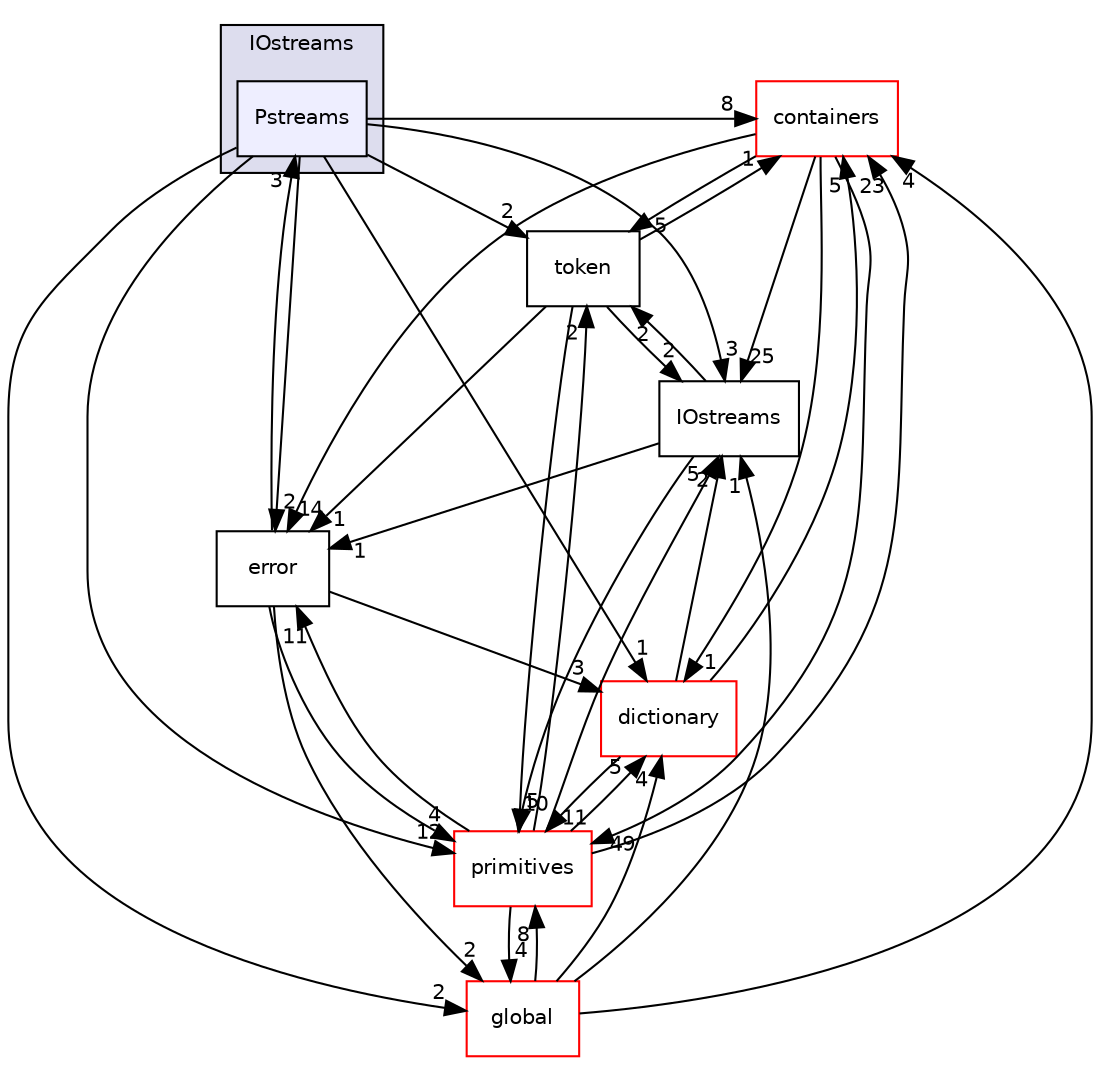 digraph "src/OpenFOAM/db/IOstreams/Pstreams" {
  bgcolor=transparent;
  compound=true
  node [ fontsize="10", fontname="Helvetica"];
  edge [ labelfontsize="10", labelfontname="Helvetica"];
  subgraph clusterdir_466e4f5b4cc1582939ab4ceba36098d8 {
    graph [ bgcolor="#ddddee", pencolor="black", label="IOstreams" fontname="Helvetica", fontsize="10", URL="dir_466e4f5b4cc1582939ab4ceba36098d8.html"]
  dir_b0a74f56c151a0d905a130de42a6b451 [shape=box, label="Pstreams", style="filled", fillcolor="#eeeeff", pencolor="black", URL="dir_b0a74f56c151a0d905a130de42a6b451.html"];
  }
  dir_19d0872053bde092be81d7fe3f56cbf7 [shape=box label="containers" color="red" URL="dir_19d0872053bde092be81d7fe3f56cbf7.html"];
  dir_d7bb18f9aea880d5d260c6eb9634ad53 [shape=box label="token" URL="dir_d7bb18f9aea880d5d260c6eb9634ad53.html"];
  dir_43e4f3d5f4ba74ef6e29186317ac2bae [shape=box label="dictionary" color="red" URL="dir_43e4f3d5f4ba74ef6e29186317ac2bae.html"];
  dir_8583492183f4d27c76555f8f333dd07b [shape=box label="global" color="red" URL="dir_8583492183f4d27c76555f8f333dd07b.html"];
  dir_3e50f45338116b169052b428016851aa [shape=box label="primitives" color="red" URL="dir_3e50f45338116b169052b428016851aa.html"];
  dir_5b778b533e0642b15b61ea7e4b236f8c [shape=box label="error" URL="dir_5b778b533e0642b15b61ea7e4b236f8c.html"];
  dir_3bcf6d087081efad30da69158be5063e [shape=box label="IOstreams" URL="dir_3bcf6d087081efad30da69158be5063e.html"];
  dir_19d0872053bde092be81d7fe3f56cbf7->dir_d7bb18f9aea880d5d260c6eb9634ad53 [headlabel="5", labeldistance=1.5 headhref="dir_001901_002002.html"];
  dir_19d0872053bde092be81d7fe3f56cbf7->dir_43e4f3d5f4ba74ef6e29186317ac2bae [headlabel="1", labeldistance=1.5 headhref="dir_001901_001955.html"];
  dir_19d0872053bde092be81d7fe3f56cbf7->dir_3e50f45338116b169052b428016851aa [headlabel="49", labeldistance=1.5 headhref="dir_001901_002324.html"];
  dir_19d0872053bde092be81d7fe3f56cbf7->dir_5b778b533e0642b15b61ea7e4b236f8c [headlabel="14", labeldistance=1.5 headhref="dir_001901_001972.html"];
  dir_19d0872053bde092be81d7fe3f56cbf7->dir_3bcf6d087081efad30da69158be5063e [headlabel="25", labeldistance=1.5 headhref="dir_001901_001995.html"];
  dir_d7bb18f9aea880d5d260c6eb9634ad53->dir_19d0872053bde092be81d7fe3f56cbf7 [headlabel="1", labeldistance=1.5 headhref="dir_002002_001901.html"];
  dir_d7bb18f9aea880d5d260c6eb9634ad53->dir_3e50f45338116b169052b428016851aa [headlabel="5", labeldistance=1.5 headhref="dir_002002_002324.html"];
  dir_d7bb18f9aea880d5d260c6eb9634ad53->dir_5b778b533e0642b15b61ea7e4b236f8c [headlabel="1", labeldistance=1.5 headhref="dir_002002_001972.html"];
  dir_d7bb18f9aea880d5d260c6eb9634ad53->dir_3bcf6d087081efad30da69158be5063e [headlabel="2", labeldistance=1.5 headhref="dir_002002_001995.html"];
  dir_b0a74f56c151a0d905a130de42a6b451->dir_19d0872053bde092be81d7fe3f56cbf7 [headlabel="8", labeldistance=1.5 headhref="dir_001996_001901.html"];
  dir_b0a74f56c151a0d905a130de42a6b451->dir_d7bb18f9aea880d5d260c6eb9634ad53 [headlabel="2", labeldistance=1.5 headhref="dir_001996_002002.html"];
  dir_b0a74f56c151a0d905a130de42a6b451->dir_43e4f3d5f4ba74ef6e29186317ac2bae [headlabel="1", labeldistance=1.5 headhref="dir_001996_001955.html"];
  dir_b0a74f56c151a0d905a130de42a6b451->dir_8583492183f4d27c76555f8f333dd07b [headlabel="2", labeldistance=1.5 headhref="dir_001996_002096.html"];
  dir_b0a74f56c151a0d905a130de42a6b451->dir_3e50f45338116b169052b428016851aa [headlabel="12", labeldistance=1.5 headhref="dir_001996_002324.html"];
  dir_b0a74f56c151a0d905a130de42a6b451->dir_5b778b533e0642b15b61ea7e4b236f8c [headlabel="2", labeldistance=1.5 headhref="dir_001996_001972.html"];
  dir_b0a74f56c151a0d905a130de42a6b451->dir_3bcf6d087081efad30da69158be5063e [headlabel="3", labeldistance=1.5 headhref="dir_001996_001995.html"];
  dir_43e4f3d5f4ba74ef6e29186317ac2bae->dir_19d0872053bde092be81d7fe3f56cbf7 [headlabel="5", labeldistance=1.5 headhref="dir_001955_001901.html"];
  dir_43e4f3d5f4ba74ef6e29186317ac2bae->dir_3e50f45338116b169052b428016851aa [headlabel="11", labeldistance=1.5 headhref="dir_001955_002324.html"];
  dir_43e4f3d5f4ba74ef6e29186317ac2bae->dir_3bcf6d087081efad30da69158be5063e [headlabel="2", labeldistance=1.5 headhref="dir_001955_001995.html"];
  dir_8583492183f4d27c76555f8f333dd07b->dir_19d0872053bde092be81d7fe3f56cbf7 [headlabel="4", labeldistance=1.5 headhref="dir_002096_001901.html"];
  dir_8583492183f4d27c76555f8f333dd07b->dir_43e4f3d5f4ba74ef6e29186317ac2bae [headlabel="4", labeldistance=1.5 headhref="dir_002096_001955.html"];
  dir_8583492183f4d27c76555f8f333dd07b->dir_3e50f45338116b169052b428016851aa [headlabel="8", labeldistance=1.5 headhref="dir_002096_002324.html"];
  dir_8583492183f4d27c76555f8f333dd07b->dir_3bcf6d087081efad30da69158be5063e [headlabel="1", labeldistance=1.5 headhref="dir_002096_001995.html"];
  dir_3e50f45338116b169052b428016851aa->dir_19d0872053bde092be81d7fe3f56cbf7 [headlabel="23", labeldistance=1.5 headhref="dir_002324_001901.html"];
  dir_3e50f45338116b169052b428016851aa->dir_d7bb18f9aea880d5d260c6eb9634ad53 [headlabel="2", labeldistance=1.5 headhref="dir_002324_002002.html"];
  dir_3e50f45338116b169052b428016851aa->dir_43e4f3d5f4ba74ef6e29186317ac2bae [headlabel="5", labeldistance=1.5 headhref="dir_002324_001955.html"];
  dir_3e50f45338116b169052b428016851aa->dir_8583492183f4d27c76555f8f333dd07b [headlabel="4", labeldistance=1.5 headhref="dir_002324_002096.html"];
  dir_3e50f45338116b169052b428016851aa->dir_5b778b533e0642b15b61ea7e4b236f8c [headlabel="11", labeldistance=1.5 headhref="dir_002324_001972.html"];
  dir_3e50f45338116b169052b428016851aa->dir_3bcf6d087081efad30da69158be5063e [headlabel="5", labeldistance=1.5 headhref="dir_002324_001995.html"];
  dir_5b778b533e0642b15b61ea7e4b236f8c->dir_b0a74f56c151a0d905a130de42a6b451 [headlabel="3", labeldistance=1.5 headhref="dir_001972_001996.html"];
  dir_5b778b533e0642b15b61ea7e4b236f8c->dir_43e4f3d5f4ba74ef6e29186317ac2bae [headlabel="3", labeldistance=1.5 headhref="dir_001972_001955.html"];
  dir_5b778b533e0642b15b61ea7e4b236f8c->dir_8583492183f4d27c76555f8f333dd07b [headlabel="2", labeldistance=1.5 headhref="dir_001972_002096.html"];
  dir_5b778b533e0642b15b61ea7e4b236f8c->dir_3e50f45338116b169052b428016851aa [headlabel="4", labeldistance=1.5 headhref="dir_001972_002324.html"];
  dir_3bcf6d087081efad30da69158be5063e->dir_d7bb18f9aea880d5d260c6eb9634ad53 [headlabel="2", labeldistance=1.5 headhref="dir_001995_002002.html"];
  dir_3bcf6d087081efad30da69158be5063e->dir_3e50f45338116b169052b428016851aa [headlabel="10", labeldistance=1.5 headhref="dir_001995_002324.html"];
  dir_3bcf6d087081efad30da69158be5063e->dir_5b778b533e0642b15b61ea7e4b236f8c [headlabel="1", labeldistance=1.5 headhref="dir_001995_001972.html"];
}
